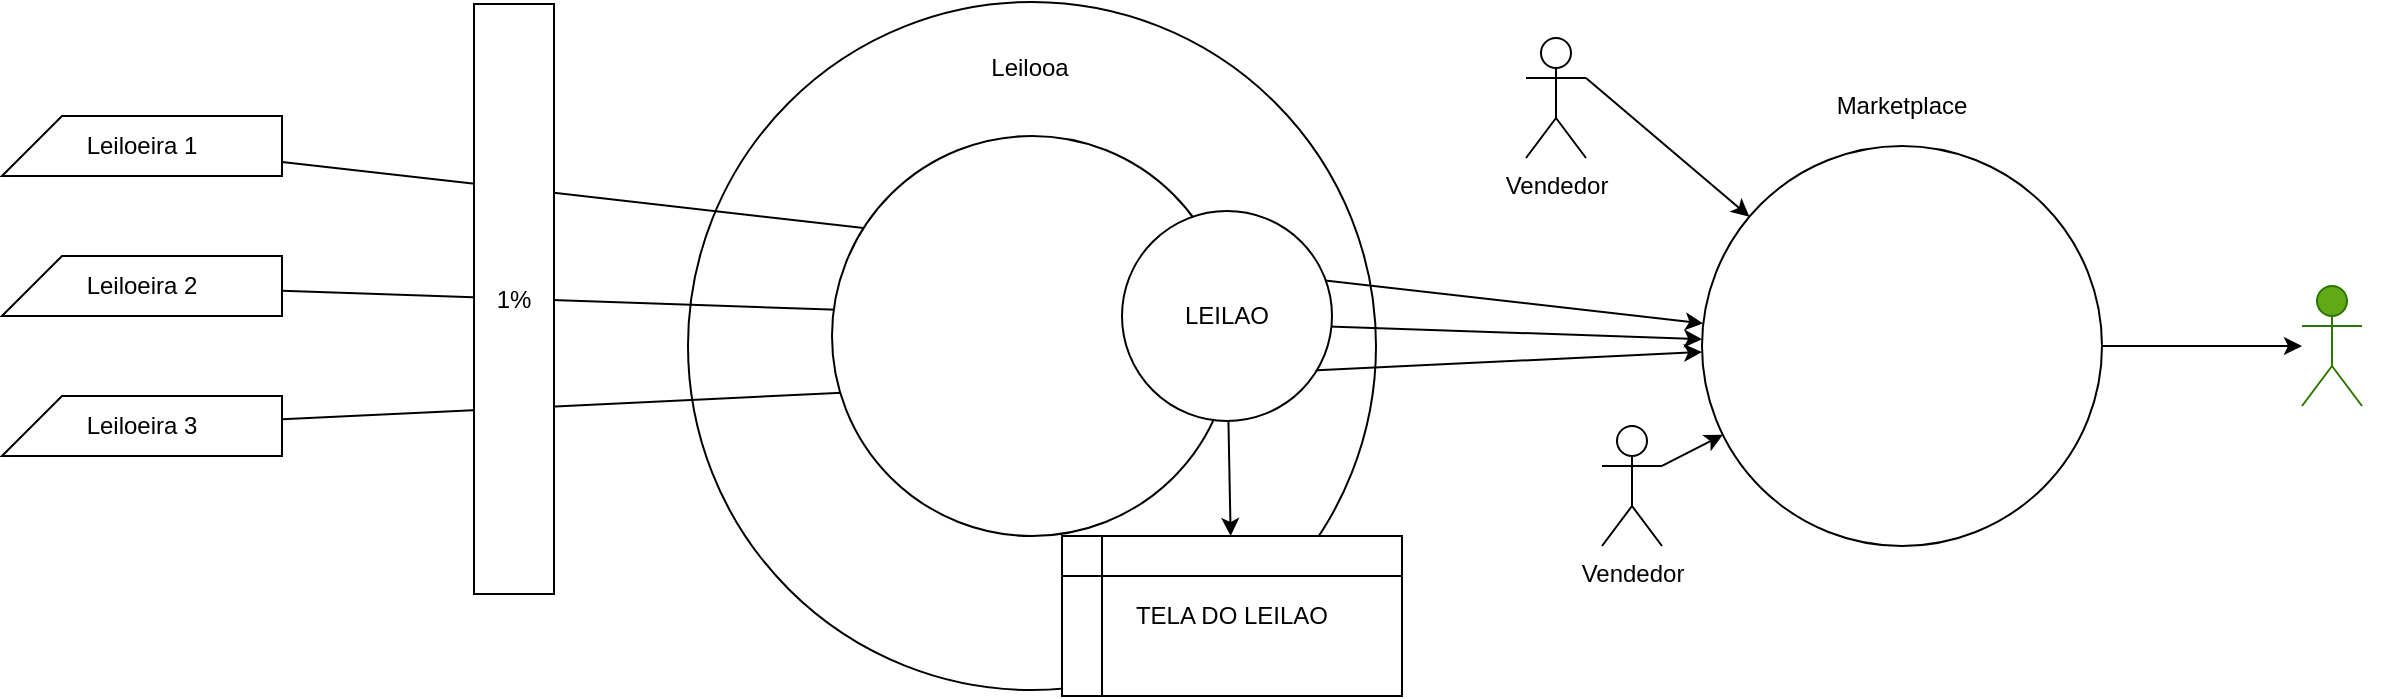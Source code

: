 <mxfile>
    <diagram id="oF2Iy4aapyvGCAqYngl-" name="Page-1">
        <mxGraphModel dx="4295" dy="2080" grid="0" gridSize="10" guides="0" tooltips="1" connect="1" arrows="1" fold="1" page="1" pageScale="1" pageWidth="850" pageHeight="1100" math="0" shadow="0">
            <root>
                <mxCell id="0"/>
                <mxCell id="1" parent="0"/>
                <mxCell id="2" value="" style="ellipse;whiteSpace=wrap;html=1;" vertex="1" parent="1">
                    <mxGeometry x="-232" y="78" width="344" height="344" as="geometry"/>
                </mxCell>
                <mxCell id="19" style="edgeStyle=none;html=1;" edge="1" parent="1" source="3" target="16">
                    <mxGeometry relative="1" as="geometry"/>
                </mxCell>
                <mxCell id="3" value="" style="ellipse;whiteSpace=wrap;html=1;" vertex="1" parent="1">
                    <mxGeometry x="275" y="150" width="200" height="200" as="geometry"/>
                </mxCell>
                <mxCell id="4" value="Leilooa" style="text;html=1;strokeColor=none;fillColor=none;align=center;verticalAlign=middle;whiteSpace=wrap;rounded=0;" vertex="1" parent="1">
                    <mxGeometry x="-91" y="96" width="60" height="30" as="geometry"/>
                </mxCell>
                <mxCell id="5" value="Marketplace" style="text;html=1;strokeColor=none;fillColor=none;align=center;verticalAlign=middle;whiteSpace=wrap;rounded=0;" vertex="1" parent="1">
                    <mxGeometry x="345" y="115" width="60" height="30" as="geometry"/>
                </mxCell>
                <mxCell id="17" style="edgeStyle=none;html=1;exitX=1;exitY=0.333;exitDx=0;exitDy=0;exitPerimeter=0;" edge="1" parent="1" source="7" target="3">
                    <mxGeometry relative="1" as="geometry"/>
                </mxCell>
                <mxCell id="7" value="Vendedor" style="shape=umlActor;verticalLabelPosition=bottom;verticalAlign=top;html=1;outlineConnect=0;" vertex="1" parent="1">
                    <mxGeometry x="187" y="96" width="30" height="60" as="geometry"/>
                </mxCell>
                <mxCell id="12" style="edgeStyle=none;html=1;" edge="1" parent="1" source="9" target="3">
                    <mxGeometry relative="1" as="geometry"/>
                </mxCell>
                <mxCell id="9" value="Leiloeira 1" style="shape=card;whiteSpace=wrap;html=1;" vertex="1" parent="1">
                    <mxGeometry x="-575" y="135" width="140" height="30" as="geometry"/>
                </mxCell>
                <mxCell id="14" style="edgeStyle=none;html=1;" edge="1" parent="1" source="10" target="3">
                    <mxGeometry relative="1" as="geometry"/>
                </mxCell>
                <mxCell id="10" value="Leiloeira 2" style="shape=card;whiteSpace=wrap;html=1;" vertex="1" parent="1">
                    <mxGeometry x="-575" y="205" width="140" height="30" as="geometry"/>
                </mxCell>
                <mxCell id="13" style="edgeStyle=none;html=1;entryX=0;entryY=0.515;entryDx=0;entryDy=0;entryPerimeter=0;" edge="1" parent="1" source="11" target="3">
                    <mxGeometry relative="1" as="geometry"/>
                </mxCell>
                <mxCell id="11" value="Leiloeira 3" style="shape=card;whiteSpace=wrap;html=1;" vertex="1" parent="1">
                    <mxGeometry x="-575" y="275" width="140" height="30" as="geometry"/>
                </mxCell>
                <mxCell id="6" value="" style="ellipse;whiteSpace=wrap;html=1;" vertex="1" parent="1">
                    <mxGeometry x="-160" y="145" width="200" height="200" as="geometry"/>
                </mxCell>
                <mxCell id="18" style="edgeStyle=none;html=1;exitX=1;exitY=0.333;exitDx=0;exitDy=0;exitPerimeter=0;" edge="1" parent="1" source="15" target="3">
                    <mxGeometry relative="1" as="geometry"/>
                </mxCell>
                <mxCell id="15" value="Vendedor" style="shape=umlActor;verticalLabelPosition=bottom;verticalAlign=top;html=1;outlineConnect=0;" vertex="1" parent="1">
                    <mxGeometry x="225" y="290" width="30" height="60" as="geometry"/>
                </mxCell>
                <mxCell id="16" value="Comprador" style="shape=umlActor;verticalLabelPosition=bottom;verticalAlign=top;html=1;outlineConnect=0;fillColor=#60a917;fontColor=#ffffff;strokeColor=#2D7600;" vertex="1" parent="1">
                    <mxGeometry x="575" y="220" width="30" height="60" as="geometry"/>
                </mxCell>
                <mxCell id="23" style="edgeStyle=none;html=1;" edge="1" parent="1" source="20" target="22">
                    <mxGeometry relative="1" as="geometry"/>
                </mxCell>
                <mxCell id="20" value="LEILAO" style="ellipse;whiteSpace=wrap;html=1;" vertex="1" parent="1">
                    <mxGeometry x="-15" y="182.5" width="105" height="105" as="geometry"/>
                </mxCell>
                <mxCell id="22" value="TELA DO LEILAO" style="shape=internalStorage;whiteSpace=wrap;html=1;backgroundOutline=1;" vertex="1" parent="1">
                    <mxGeometry x="-45" y="345" width="170" height="80" as="geometry"/>
                </mxCell>
                <mxCell id="27" value="1%" style="rounded=0;whiteSpace=wrap;html=1;" vertex="1" parent="1">
                    <mxGeometry x="-339" y="79" width="40" height="295" as="geometry"/>
                </mxCell>
            </root>
        </mxGraphModel>
    </diagram>
</mxfile>